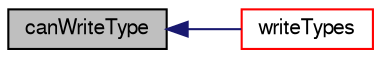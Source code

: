 digraph "canWriteType"
{
  bgcolor="transparent";
  edge [fontname="FreeSans",fontsize="10",labelfontname="FreeSans",labelfontsize="10"];
  node [fontname="FreeSans",fontsize="10",shape=record];
  rankdir="LR";
  Node118 [label="canWriteType",height=0.2,width=0.4,color="black", fillcolor="grey75", style="filled", fontcolor="black"];
  Node118 -> Node119 [dir="back",color="midnightblue",fontsize="10",style="solid",fontname="FreeSans"];
  Node119 [label="writeTypes",height=0.2,width=0.4,color="red",URL="$a29570.html#a424cba126ca6804df03187bc99cd0a5d",tooltip="The file format types that can be written via MeshedSurfaceProxy. "];
}
